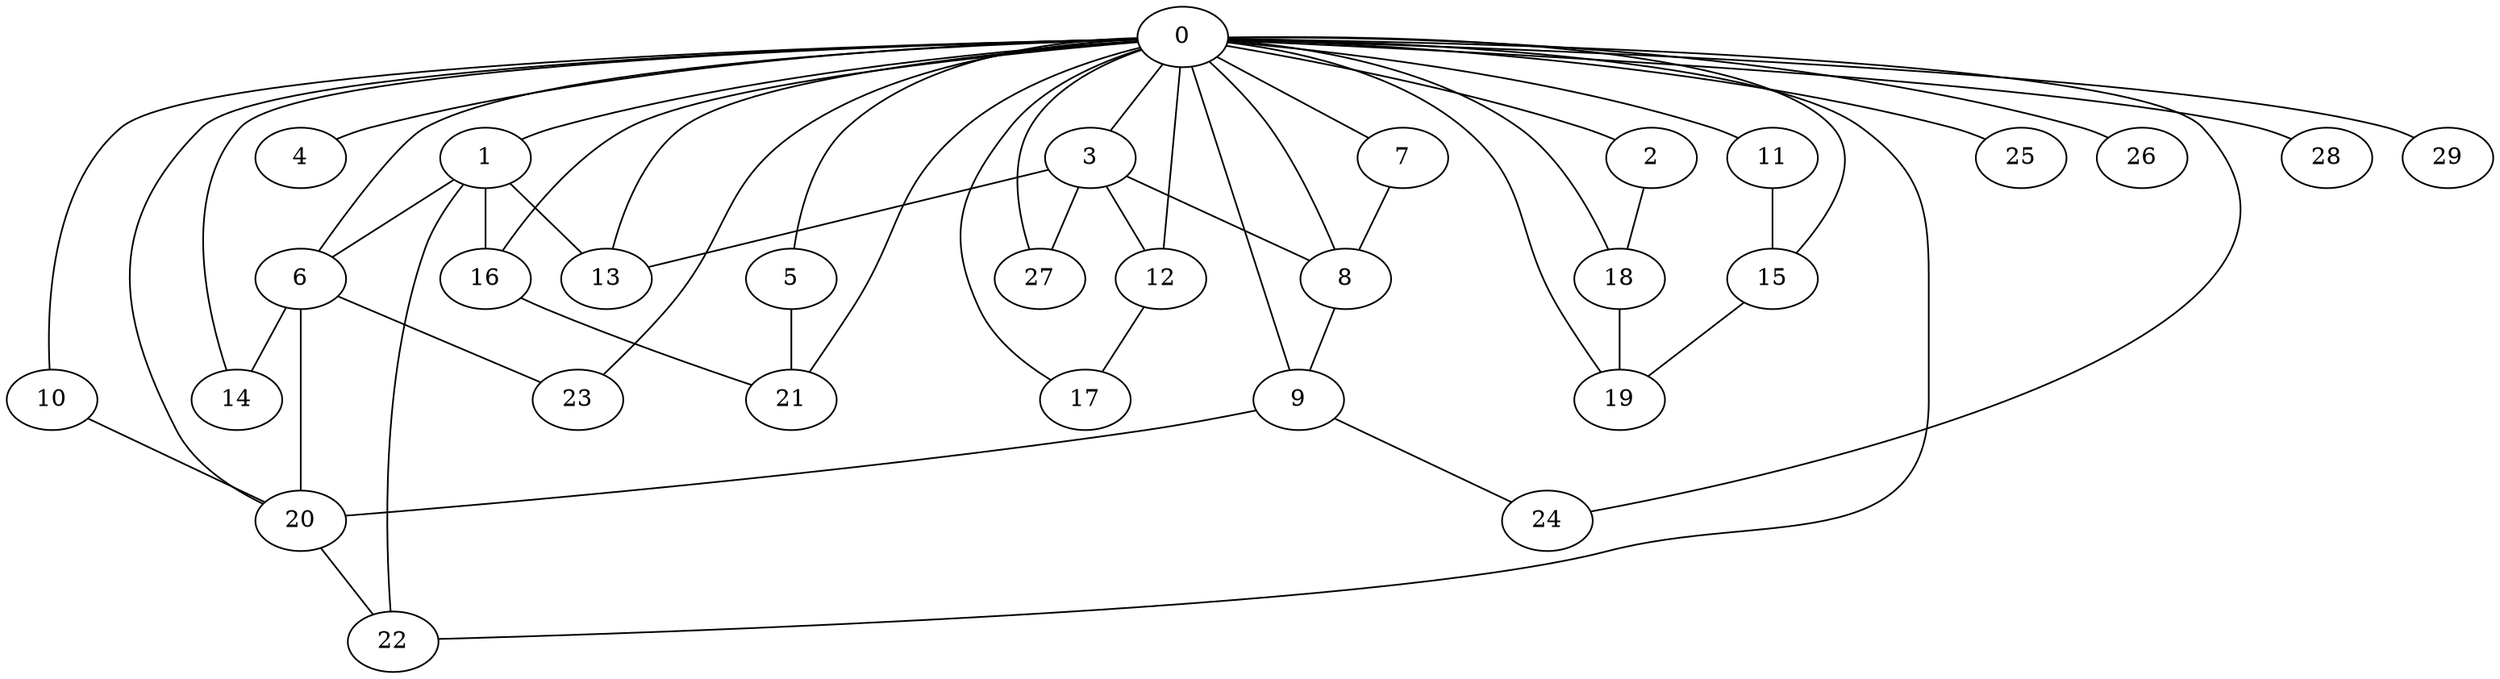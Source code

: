 
graph graphname {
    0 -- 1
0 -- 2
0 -- 3
0 -- 4
0 -- 5
0 -- 6
0 -- 7
0 -- 8
0 -- 9
0 -- 10
0 -- 11
0 -- 12
0 -- 13
0 -- 14
0 -- 15
0 -- 16
0 -- 17
0 -- 18
0 -- 19
0 -- 20
0 -- 21
0 -- 22
0 -- 23
0 -- 24
0 -- 25
0 -- 26
0 -- 27
0 -- 28
0 -- 29
1 -- 16
1 -- 13
1 -- 22
1 -- 6
2 -- 18
3 -- 27
3 -- 13
3 -- 12
3 -- 8
5 -- 21
6 -- 14
6 -- 23
6 -- 20
7 -- 8
8 -- 9
9 -- 24
9 -- 20
10 -- 20
11 -- 15
12 -- 17
15 -- 19
16 -- 21
18 -- 19
20 -- 22

}
